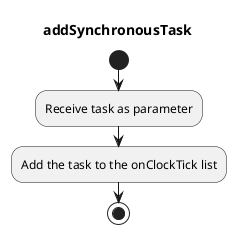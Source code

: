 @startuml
title addSynchronousTask

start
:Receive task as parameter;
:Add the task to the onClockTick list;
stop
@enduml